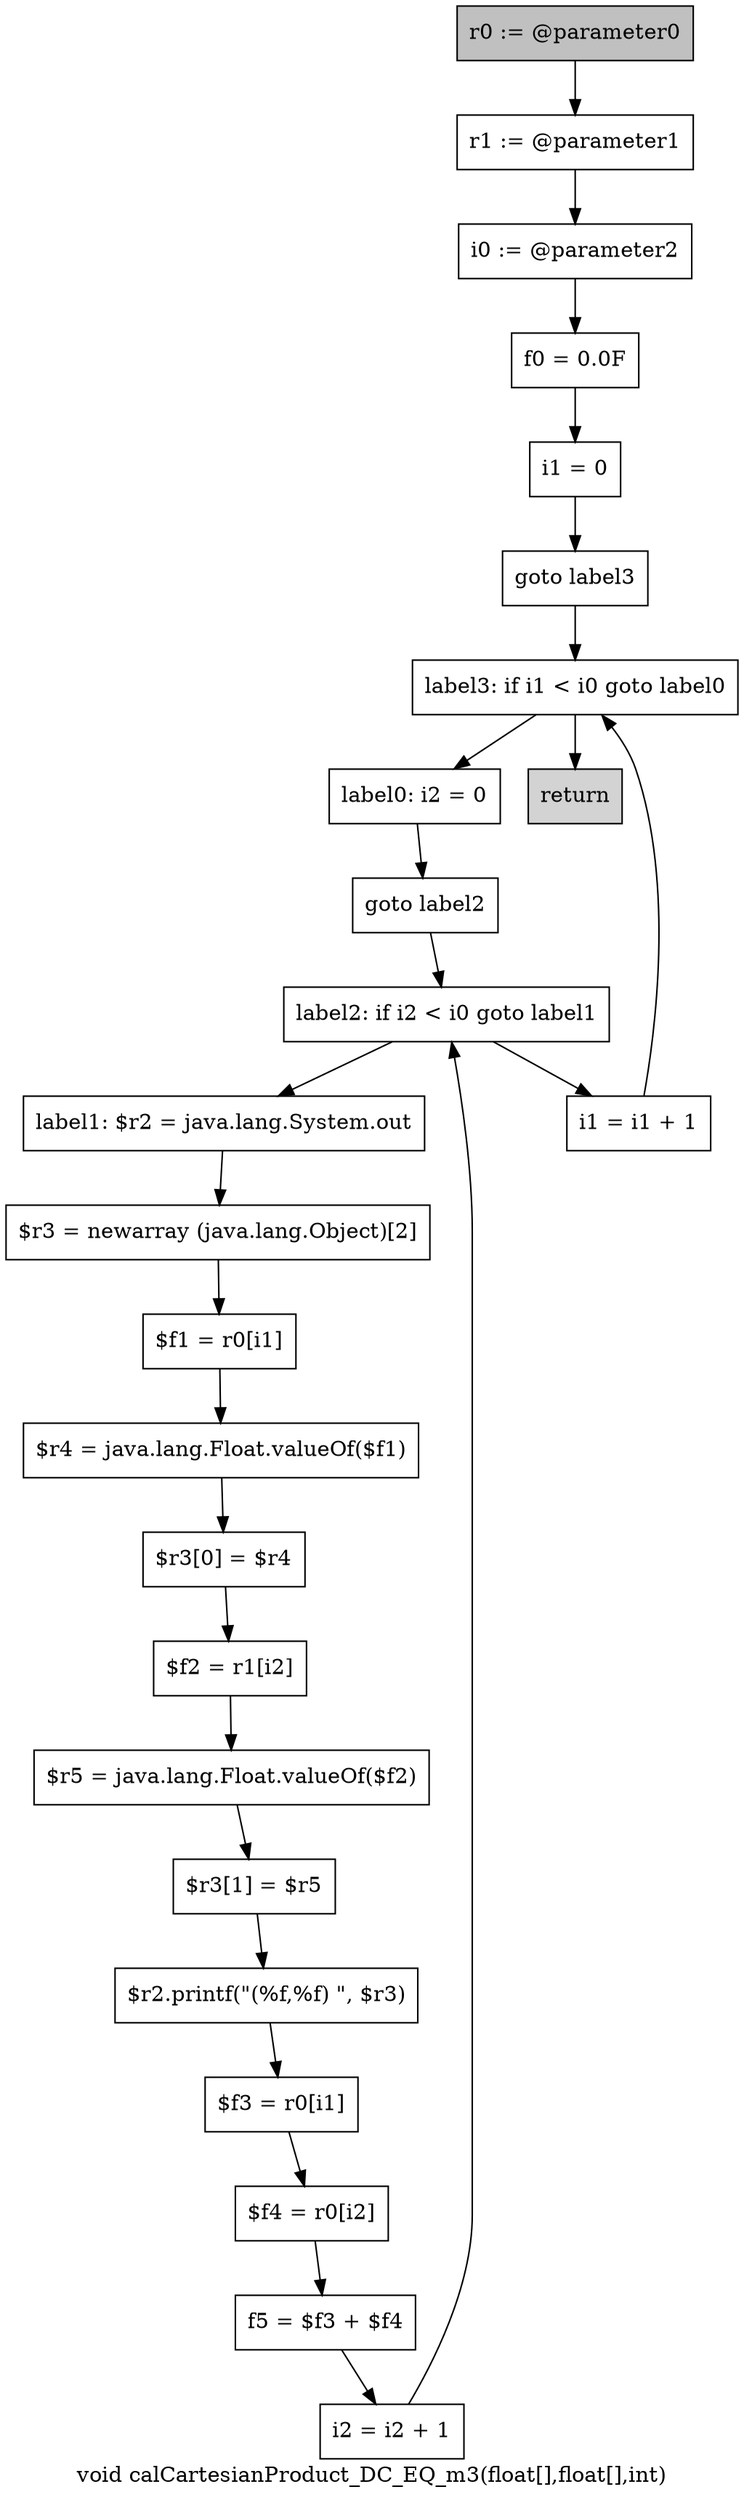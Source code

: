 digraph "void calCartesianProduct_DC_EQ_m3(float[],float[],int)" {
    label="void calCartesianProduct_DC_EQ_m3(float[],float[],int)";
    node [shape=box];
    "0" [style=filled,fillcolor=gray,label="r0 := @parameter0",];
    "1" [label="r1 := @parameter1",];
    "0"->"1";
    "2" [label="i0 := @parameter2",];
    "1"->"2";
    "3" [label="f0 = 0.0F",];
    "2"->"3";
    "4" [label="i1 = 0",];
    "3"->"4";
    "5" [label="goto label3",];
    "4"->"5";
    "23" [label="label3: if i1 < i0 goto label0",];
    "5"->"23";
    "6" [label="label0: i2 = 0",];
    "7" [label="goto label2",];
    "6"->"7";
    "21" [label="label2: if i2 < i0 goto label1",];
    "7"->"21";
    "8" [label="label1: $r2 = java.lang.System.out",];
    "9" [label="$r3 = newarray (java.lang.Object)[2]",];
    "8"->"9";
    "10" [label="$f1 = r0[i1]",];
    "9"->"10";
    "11" [label="$r4 = java.lang.Float.valueOf($f1)",];
    "10"->"11";
    "12" [label="$r3[0] = $r4",];
    "11"->"12";
    "13" [label="$f2 = r1[i2]",];
    "12"->"13";
    "14" [label="$r5 = java.lang.Float.valueOf($f2)",];
    "13"->"14";
    "15" [label="$r3[1] = $r5",];
    "14"->"15";
    "16" [label="$r2.printf(\"(%f,%f) \", $r3)",];
    "15"->"16";
    "17" [label="$f3 = r0[i1]",];
    "16"->"17";
    "18" [label="$f4 = r0[i2]",];
    "17"->"18";
    "19" [label="f5 = $f3 + $f4",];
    "18"->"19";
    "20" [label="i2 = i2 + 1",];
    "19"->"20";
    "20"->"21";
    "21"->"8";
    "22" [label="i1 = i1 + 1",];
    "21"->"22";
    "22"->"23";
    "23"->"6";
    "24" [style=filled,fillcolor=lightgray,label="return",];
    "23"->"24";
}

